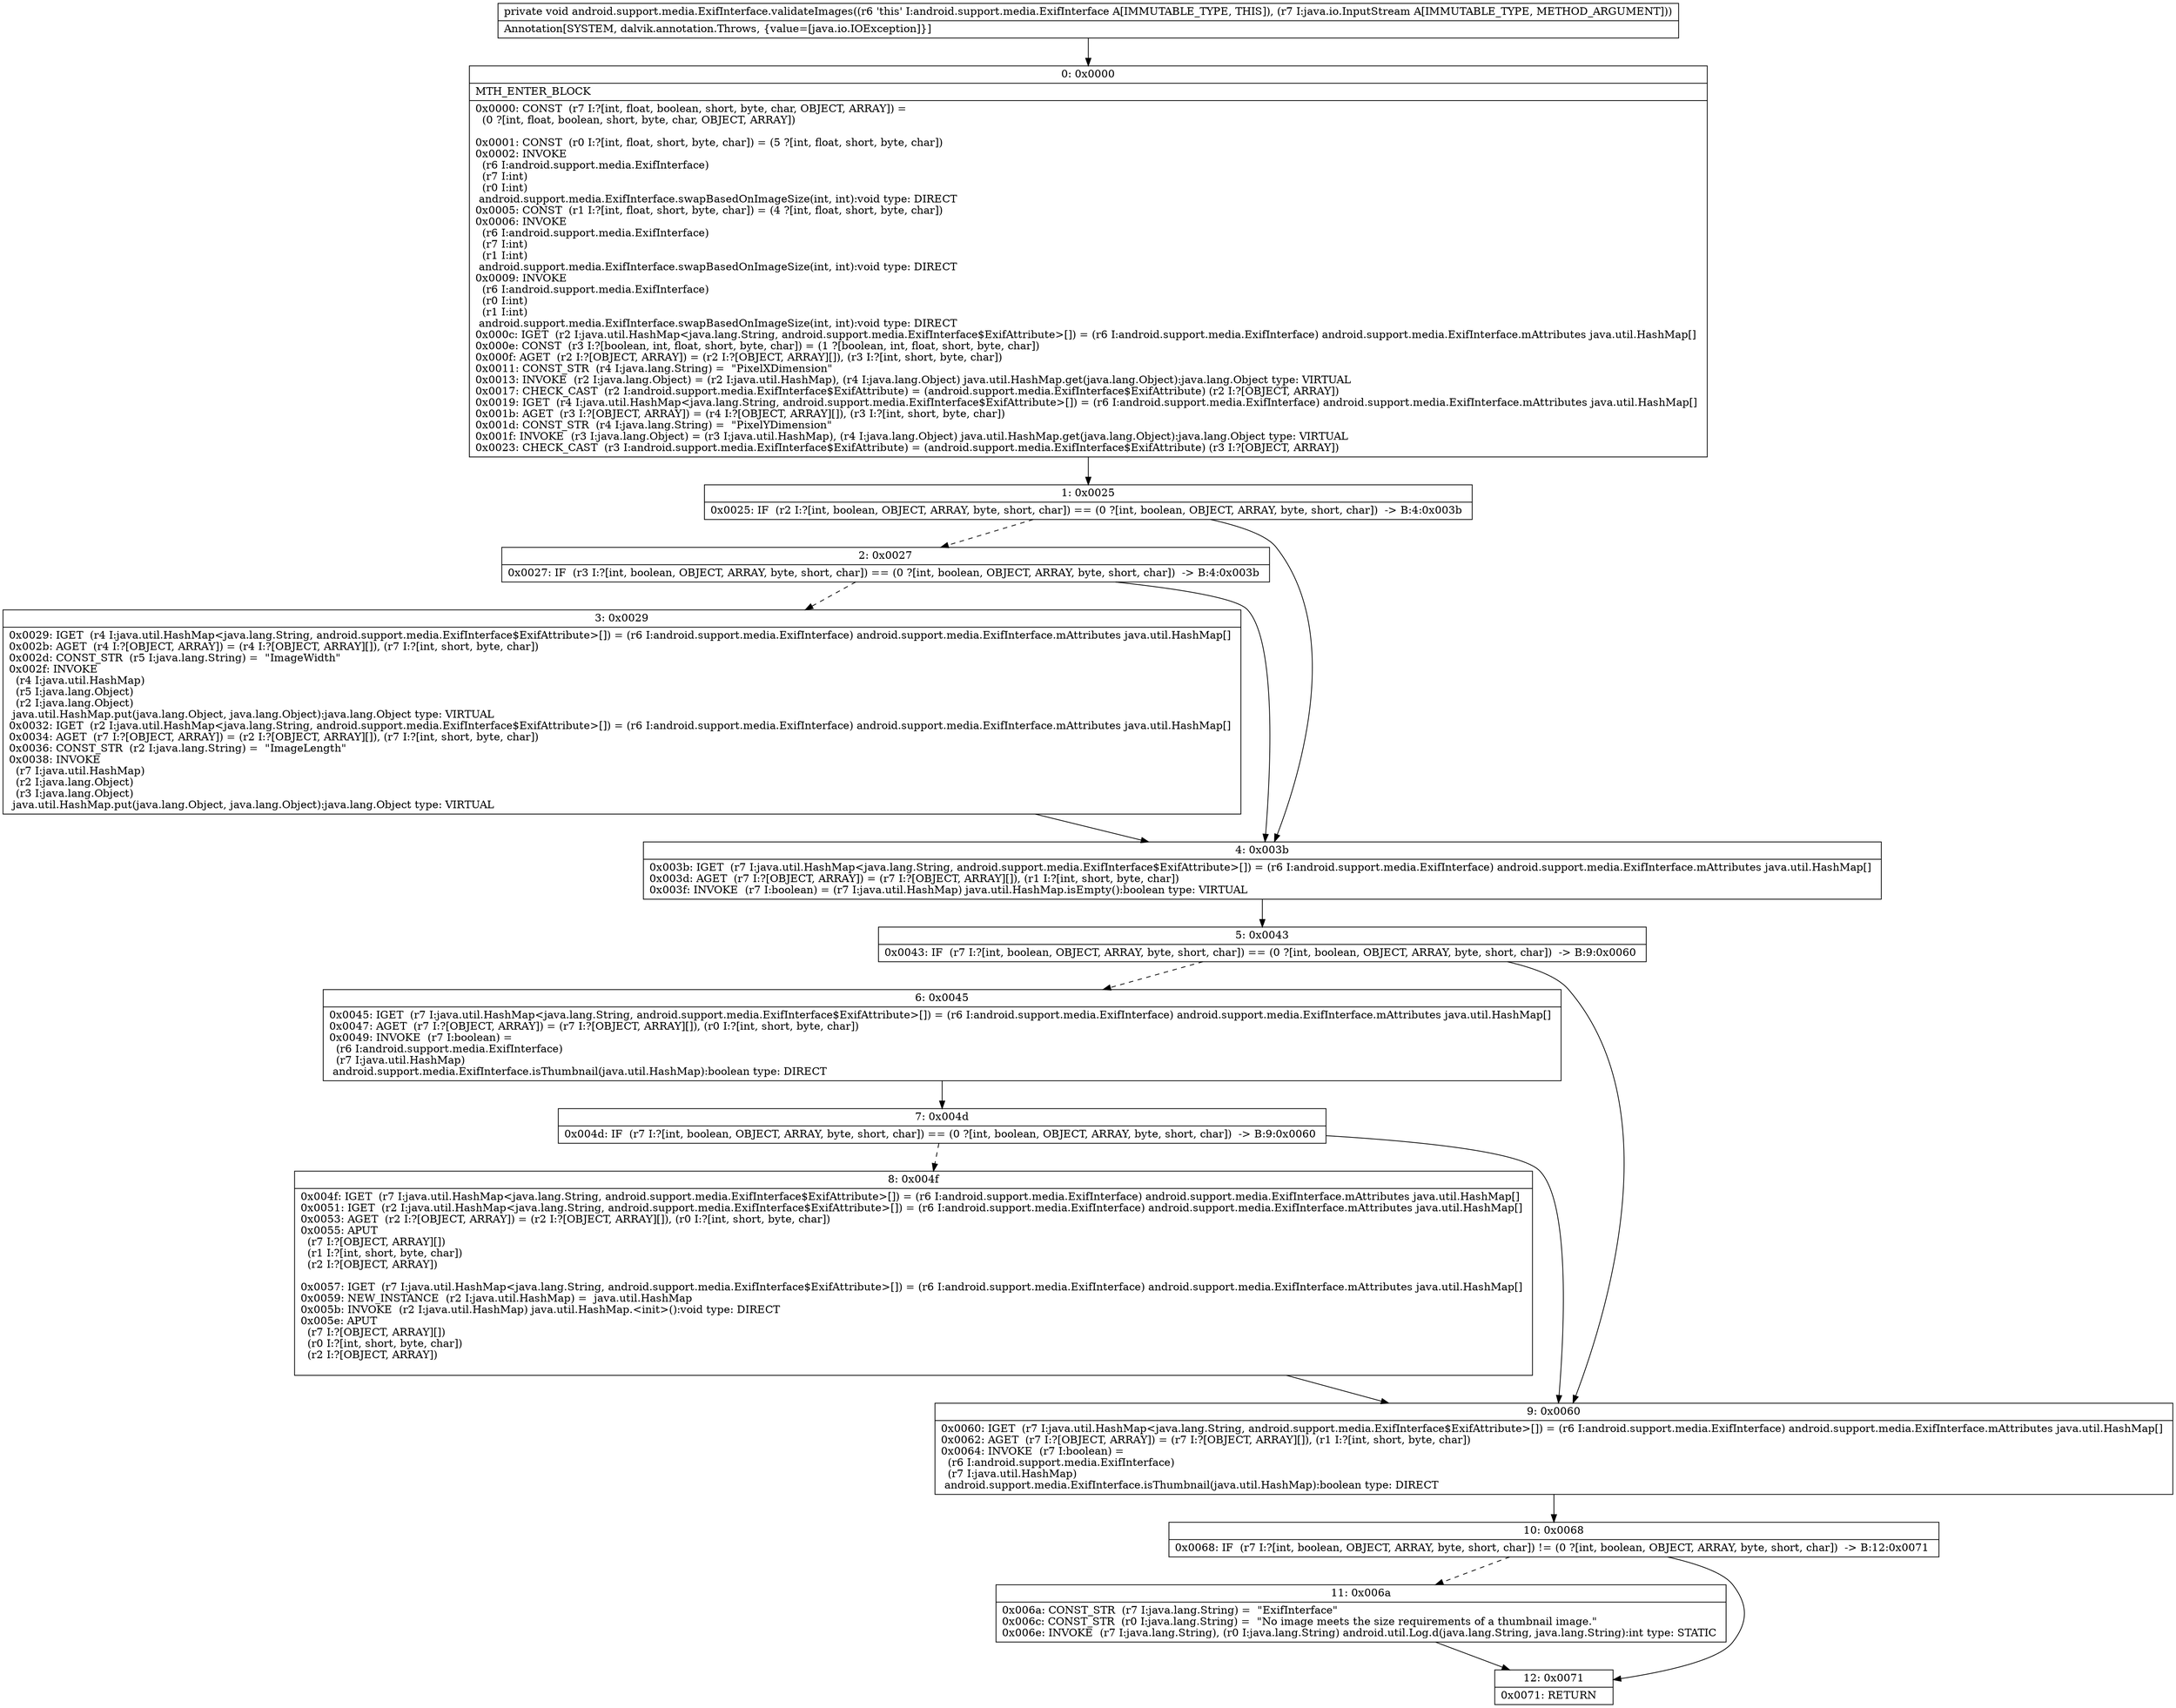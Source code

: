 digraph "CFG forandroid.support.media.ExifInterface.validateImages(Ljava\/io\/InputStream;)V" {
Node_0 [shape=record,label="{0\:\ 0x0000|MTH_ENTER_BLOCK\l|0x0000: CONST  (r7 I:?[int, float, boolean, short, byte, char, OBJECT, ARRAY]) = \l  (0 ?[int, float, boolean, short, byte, char, OBJECT, ARRAY])\l \l0x0001: CONST  (r0 I:?[int, float, short, byte, char]) = (5 ?[int, float, short, byte, char]) \l0x0002: INVOKE  \l  (r6 I:android.support.media.ExifInterface)\l  (r7 I:int)\l  (r0 I:int)\l android.support.media.ExifInterface.swapBasedOnImageSize(int, int):void type: DIRECT \l0x0005: CONST  (r1 I:?[int, float, short, byte, char]) = (4 ?[int, float, short, byte, char]) \l0x0006: INVOKE  \l  (r6 I:android.support.media.ExifInterface)\l  (r7 I:int)\l  (r1 I:int)\l android.support.media.ExifInterface.swapBasedOnImageSize(int, int):void type: DIRECT \l0x0009: INVOKE  \l  (r6 I:android.support.media.ExifInterface)\l  (r0 I:int)\l  (r1 I:int)\l android.support.media.ExifInterface.swapBasedOnImageSize(int, int):void type: DIRECT \l0x000c: IGET  (r2 I:java.util.HashMap\<java.lang.String, android.support.media.ExifInterface$ExifAttribute\>[]) = (r6 I:android.support.media.ExifInterface) android.support.media.ExifInterface.mAttributes java.util.HashMap[] \l0x000e: CONST  (r3 I:?[boolean, int, float, short, byte, char]) = (1 ?[boolean, int, float, short, byte, char]) \l0x000f: AGET  (r2 I:?[OBJECT, ARRAY]) = (r2 I:?[OBJECT, ARRAY][]), (r3 I:?[int, short, byte, char]) \l0x0011: CONST_STR  (r4 I:java.lang.String) =  \"PixelXDimension\" \l0x0013: INVOKE  (r2 I:java.lang.Object) = (r2 I:java.util.HashMap), (r4 I:java.lang.Object) java.util.HashMap.get(java.lang.Object):java.lang.Object type: VIRTUAL \l0x0017: CHECK_CAST  (r2 I:android.support.media.ExifInterface$ExifAttribute) = (android.support.media.ExifInterface$ExifAttribute) (r2 I:?[OBJECT, ARRAY]) \l0x0019: IGET  (r4 I:java.util.HashMap\<java.lang.String, android.support.media.ExifInterface$ExifAttribute\>[]) = (r6 I:android.support.media.ExifInterface) android.support.media.ExifInterface.mAttributes java.util.HashMap[] \l0x001b: AGET  (r3 I:?[OBJECT, ARRAY]) = (r4 I:?[OBJECT, ARRAY][]), (r3 I:?[int, short, byte, char]) \l0x001d: CONST_STR  (r4 I:java.lang.String) =  \"PixelYDimension\" \l0x001f: INVOKE  (r3 I:java.lang.Object) = (r3 I:java.util.HashMap), (r4 I:java.lang.Object) java.util.HashMap.get(java.lang.Object):java.lang.Object type: VIRTUAL \l0x0023: CHECK_CAST  (r3 I:android.support.media.ExifInterface$ExifAttribute) = (android.support.media.ExifInterface$ExifAttribute) (r3 I:?[OBJECT, ARRAY]) \l}"];
Node_1 [shape=record,label="{1\:\ 0x0025|0x0025: IF  (r2 I:?[int, boolean, OBJECT, ARRAY, byte, short, char]) == (0 ?[int, boolean, OBJECT, ARRAY, byte, short, char])  \-\> B:4:0x003b \l}"];
Node_2 [shape=record,label="{2\:\ 0x0027|0x0027: IF  (r3 I:?[int, boolean, OBJECT, ARRAY, byte, short, char]) == (0 ?[int, boolean, OBJECT, ARRAY, byte, short, char])  \-\> B:4:0x003b \l}"];
Node_3 [shape=record,label="{3\:\ 0x0029|0x0029: IGET  (r4 I:java.util.HashMap\<java.lang.String, android.support.media.ExifInterface$ExifAttribute\>[]) = (r6 I:android.support.media.ExifInterface) android.support.media.ExifInterface.mAttributes java.util.HashMap[] \l0x002b: AGET  (r4 I:?[OBJECT, ARRAY]) = (r4 I:?[OBJECT, ARRAY][]), (r7 I:?[int, short, byte, char]) \l0x002d: CONST_STR  (r5 I:java.lang.String) =  \"ImageWidth\" \l0x002f: INVOKE  \l  (r4 I:java.util.HashMap)\l  (r5 I:java.lang.Object)\l  (r2 I:java.lang.Object)\l java.util.HashMap.put(java.lang.Object, java.lang.Object):java.lang.Object type: VIRTUAL \l0x0032: IGET  (r2 I:java.util.HashMap\<java.lang.String, android.support.media.ExifInterface$ExifAttribute\>[]) = (r6 I:android.support.media.ExifInterface) android.support.media.ExifInterface.mAttributes java.util.HashMap[] \l0x0034: AGET  (r7 I:?[OBJECT, ARRAY]) = (r2 I:?[OBJECT, ARRAY][]), (r7 I:?[int, short, byte, char]) \l0x0036: CONST_STR  (r2 I:java.lang.String) =  \"ImageLength\" \l0x0038: INVOKE  \l  (r7 I:java.util.HashMap)\l  (r2 I:java.lang.Object)\l  (r3 I:java.lang.Object)\l java.util.HashMap.put(java.lang.Object, java.lang.Object):java.lang.Object type: VIRTUAL \l}"];
Node_4 [shape=record,label="{4\:\ 0x003b|0x003b: IGET  (r7 I:java.util.HashMap\<java.lang.String, android.support.media.ExifInterface$ExifAttribute\>[]) = (r6 I:android.support.media.ExifInterface) android.support.media.ExifInterface.mAttributes java.util.HashMap[] \l0x003d: AGET  (r7 I:?[OBJECT, ARRAY]) = (r7 I:?[OBJECT, ARRAY][]), (r1 I:?[int, short, byte, char]) \l0x003f: INVOKE  (r7 I:boolean) = (r7 I:java.util.HashMap) java.util.HashMap.isEmpty():boolean type: VIRTUAL \l}"];
Node_5 [shape=record,label="{5\:\ 0x0043|0x0043: IF  (r7 I:?[int, boolean, OBJECT, ARRAY, byte, short, char]) == (0 ?[int, boolean, OBJECT, ARRAY, byte, short, char])  \-\> B:9:0x0060 \l}"];
Node_6 [shape=record,label="{6\:\ 0x0045|0x0045: IGET  (r7 I:java.util.HashMap\<java.lang.String, android.support.media.ExifInterface$ExifAttribute\>[]) = (r6 I:android.support.media.ExifInterface) android.support.media.ExifInterface.mAttributes java.util.HashMap[] \l0x0047: AGET  (r7 I:?[OBJECT, ARRAY]) = (r7 I:?[OBJECT, ARRAY][]), (r0 I:?[int, short, byte, char]) \l0x0049: INVOKE  (r7 I:boolean) = \l  (r6 I:android.support.media.ExifInterface)\l  (r7 I:java.util.HashMap)\l android.support.media.ExifInterface.isThumbnail(java.util.HashMap):boolean type: DIRECT \l}"];
Node_7 [shape=record,label="{7\:\ 0x004d|0x004d: IF  (r7 I:?[int, boolean, OBJECT, ARRAY, byte, short, char]) == (0 ?[int, boolean, OBJECT, ARRAY, byte, short, char])  \-\> B:9:0x0060 \l}"];
Node_8 [shape=record,label="{8\:\ 0x004f|0x004f: IGET  (r7 I:java.util.HashMap\<java.lang.String, android.support.media.ExifInterface$ExifAttribute\>[]) = (r6 I:android.support.media.ExifInterface) android.support.media.ExifInterface.mAttributes java.util.HashMap[] \l0x0051: IGET  (r2 I:java.util.HashMap\<java.lang.String, android.support.media.ExifInterface$ExifAttribute\>[]) = (r6 I:android.support.media.ExifInterface) android.support.media.ExifInterface.mAttributes java.util.HashMap[] \l0x0053: AGET  (r2 I:?[OBJECT, ARRAY]) = (r2 I:?[OBJECT, ARRAY][]), (r0 I:?[int, short, byte, char]) \l0x0055: APUT  \l  (r7 I:?[OBJECT, ARRAY][])\l  (r1 I:?[int, short, byte, char])\l  (r2 I:?[OBJECT, ARRAY])\l \l0x0057: IGET  (r7 I:java.util.HashMap\<java.lang.String, android.support.media.ExifInterface$ExifAttribute\>[]) = (r6 I:android.support.media.ExifInterface) android.support.media.ExifInterface.mAttributes java.util.HashMap[] \l0x0059: NEW_INSTANCE  (r2 I:java.util.HashMap) =  java.util.HashMap \l0x005b: INVOKE  (r2 I:java.util.HashMap) java.util.HashMap.\<init\>():void type: DIRECT \l0x005e: APUT  \l  (r7 I:?[OBJECT, ARRAY][])\l  (r0 I:?[int, short, byte, char])\l  (r2 I:?[OBJECT, ARRAY])\l \l}"];
Node_9 [shape=record,label="{9\:\ 0x0060|0x0060: IGET  (r7 I:java.util.HashMap\<java.lang.String, android.support.media.ExifInterface$ExifAttribute\>[]) = (r6 I:android.support.media.ExifInterface) android.support.media.ExifInterface.mAttributes java.util.HashMap[] \l0x0062: AGET  (r7 I:?[OBJECT, ARRAY]) = (r7 I:?[OBJECT, ARRAY][]), (r1 I:?[int, short, byte, char]) \l0x0064: INVOKE  (r7 I:boolean) = \l  (r6 I:android.support.media.ExifInterface)\l  (r7 I:java.util.HashMap)\l android.support.media.ExifInterface.isThumbnail(java.util.HashMap):boolean type: DIRECT \l}"];
Node_10 [shape=record,label="{10\:\ 0x0068|0x0068: IF  (r7 I:?[int, boolean, OBJECT, ARRAY, byte, short, char]) != (0 ?[int, boolean, OBJECT, ARRAY, byte, short, char])  \-\> B:12:0x0071 \l}"];
Node_11 [shape=record,label="{11\:\ 0x006a|0x006a: CONST_STR  (r7 I:java.lang.String) =  \"ExifInterface\" \l0x006c: CONST_STR  (r0 I:java.lang.String) =  \"No image meets the size requirements of a thumbnail image.\" \l0x006e: INVOKE  (r7 I:java.lang.String), (r0 I:java.lang.String) android.util.Log.d(java.lang.String, java.lang.String):int type: STATIC \l}"];
Node_12 [shape=record,label="{12\:\ 0x0071|0x0071: RETURN   \l}"];
MethodNode[shape=record,label="{private void android.support.media.ExifInterface.validateImages((r6 'this' I:android.support.media.ExifInterface A[IMMUTABLE_TYPE, THIS]), (r7 I:java.io.InputStream A[IMMUTABLE_TYPE, METHOD_ARGUMENT]))  | Annotation[SYSTEM, dalvik.annotation.Throws, \{value=[java.io.IOException]\}]\l}"];
MethodNode -> Node_0;
Node_0 -> Node_1;
Node_1 -> Node_2[style=dashed];
Node_1 -> Node_4;
Node_2 -> Node_3[style=dashed];
Node_2 -> Node_4;
Node_3 -> Node_4;
Node_4 -> Node_5;
Node_5 -> Node_6[style=dashed];
Node_5 -> Node_9;
Node_6 -> Node_7;
Node_7 -> Node_8[style=dashed];
Node_7 -> Node_9;
Node_8 -> Node_9;
Node_9 -> Node_10;
Node_10 -> Node_11[style=dashed];
Node_10 -> Node_12;
Node_11 -> Node_12;
}

